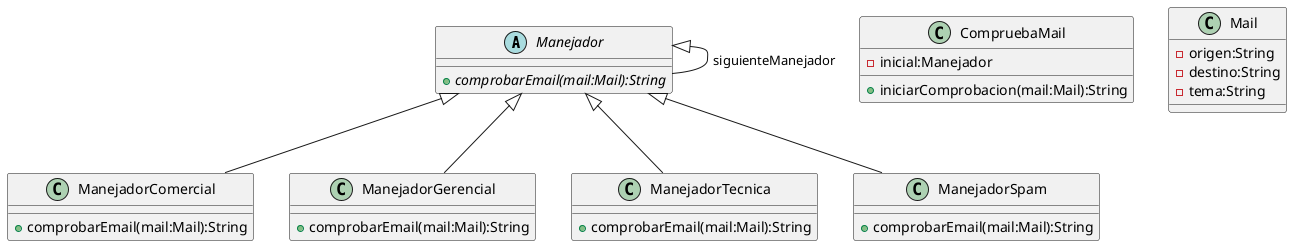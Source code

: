 @startuml
'https://plantuml.com/sequence-diagram
'relación de asociación conmigo mismo, no es necesario poner el atributo'
'el mail es una relación de uso, como lo tengo como parámetro en todo no lo tengo que poner en el uml'
abstract class Manejador{
'-siguienteManejador:Manejador
+{abstract} comprobarEmail(mail:Mail):String
}

class ManejadorComercial extends Manejador{
+comprobarEmail(mail:Mail):String
}

class ManejadorGerencial extends Manejador{
+comprobarEmail(mail:Mail):String
}

class ManejadorTecnica extends Manejador{
+comprobarEmail(mail:Mail):String
}

class ManejadorSpam extends Manejador{
+comprobarEmail(mail:Mail):String
}

class CompruebaMail{
-inicial:Manejador
+iniciarComprobacion(mail:Mail):String
}

class Mail{
-origen:String
-destino:String
-tema:String
}

'Manejador o-- "*" Manejador
Manejador  -up-|> Manejador :siguienteManejador
@enduml